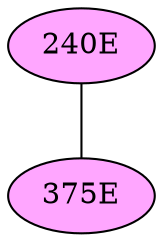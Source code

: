 // The Round Table
graph {
	"240E" [fillcolor="#FFA6FF" style=radial]
	"375E" [fillcolor="#FFA6FF" style=radial]
	"240E" -- "375E" [penwidth=1]
}
